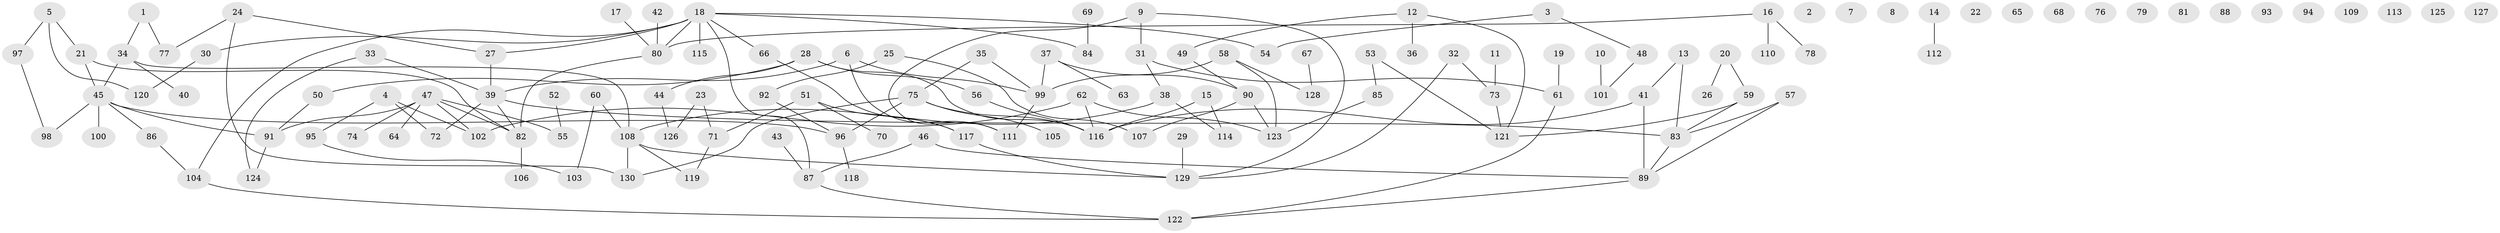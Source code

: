 // Generated by graph-tools (version 1.1) at 2025/25/03/09/25 03:25:18]
// undirected, 130 vertices, 147 edges
graph export_dot {
graph [start="1"]
  node [color=gray90,style=filled];
  1;
  2;
  3;
  4;
  5;
  6;
  7;
  8;
  9;
  10;
  11;
  12;
  13;
  14;
  15;
  16;
  17;
  18;
  19;
  20;
  21;
  22;
  23;
  24;
  25;
  26;
  27;
  28;
  29;
  30;
  31;
  32;
  33;
  34;
  35;
  36;
  37;
  38;
  39;
  40;
  41;
  42;
  43;
  44;
  45;
  46;
  47;
  48;
  49;
  50;
  51;
  52;
  53;
  54;
  55;
  56;
  57;
  58;
  59;
  60;
  61;
  62;
  63;
  64;
  65;
  66;
  67;
  68;
  69;
  70;
  71;
  72;
  73;
  74;
  75;
  76;
  77;
  78;
  79;
  80;
  81;
  82;
  83;
  84;
  85;
  86;
  87;
  88;
  89;
  90;
  91;
  92;
  93;
  94;
  95;
  96;
  97;
  98;
  99;
  100;
  101;
  102;
  103;
  104;
  105;
  106;
  107;
  108;
  109;
  110;
  111;
  112;
  113;
  114;
  115;
  116;
  117;
  118;
  119;
  120;
  121;
  122;
  123;
  124;
  125;
  126;
  127;
  128;
  129;
  130;
  1 -- 34;
  1 -- 77;
  3 -- 48;
  3 -- 54;
  4 -- 72;
  4 -- 95;
  4 -- 102;
  5 -- 21;
  5 -- 97;
  5 -- 120;
  6 -- 39;
  6 -- 99;
  6 -- 111;
  9 -- 31;
  9 -- 111;
  9 -- 129;
  10 -- 101;
  11 -- 73;
  12 -- 36;
  12 -- 49;
  12 -- 121;
  13 -- 41;
  13 -- 83;
  14 -- 112;
  15 -- 114;
  15 -- 116;
  16 -- 78;
  16 -- 80;
  16 -- 110;
  17 -- 80;
  18 -- 27;
  18 -- 30;
  18 -- 54;
  18 -- 66;
  18 -- 80;
  18 -- 84;
  18 -- 87;
  18 -- 104;
  18 -- 115;
  19 -- 61;
  20 -- 26;
  20 -- 59;
  21 -- 45;
  21 -- 82;
  23 -- 71;
  23 -- 126;
  24 -- 27;
  24 -- 77;
  24 -- 130;
  25 -- 92;
  25 -- 107;
  27 -- 39;
  28 -- 44;
  28 -- 50;
  28 -- 56;
  28 -- 116;
  29 -- 129;
  30 -- 120;
  31 -- 38;
  31 -- 61;
  32 -- 73;
  32 -- 129;
  33 -- 39;
  33 -- 124;
  34 -- 40;
  34 -- 45;
  34 -- 108;
  35 -- 75;
  35 -- 99;
  37 -- 63;
  37 -- 90;
  37 -- 99;
  38 -- 108;
  38 -- 114;
  39 -- 72;
  39 -- 82;
  39 -- 83;
  41 -- 89;
  41 -- 116;
  42 -- 80;
  43 -- 87;
  44 -- 126;
  45 -- 86;
  45 -- 91;
  45 -- 96;
  45 -- 98;
  45 -- 100;
  46 -- 87;
  46 -- 89;
  47 -- 55;
  47 -- 64;
  47 -- 74;
  47 -- 82;
  47 -- 91;
  47 -- 102;
  48 -- 101;
  49 -- 90;
  50 -- 91;
  51 -- 70;
  51 -- 71;
  51 -- 117;
  52 -- 55;
  53 -- 85;
  53 -- 121;
  56 -- 116;
  57 -- 83;
  57 -- 89;
  58 -- 99;
  58 -- 123;
  58 -- 128;
  59 -- 83;
  59 -- 121;
  60 -- 103;
  60 -- 108;
  61 -- 122;
  62 -- 102;
  62 -- 116;
  62 -- 123;
  66 -- 117;
  67 -- 128;
  69 -- 84;
  71 -- 119;
  73 -- 121;
  75 -- 96;
  75 -- 105;
  75 -- 116;
  75 -- 130;
  80 -- 82;
  82 -- 106;
  83 -- 89;
  85 -- 123;
  86 -- 104;
  87 -- 122;
  89 -- 122;
  90 -- 107;
  90 -- 123;
  91 -- 124;
  92 -- 96;
  95 -- 103;
  96 -- 118;
  97 -- 98;
  99 -- 111;
  104 -- 122;
  108 -- 119;
  108 -- 129;
  108 -- 130;
  117 -- 129;
}
